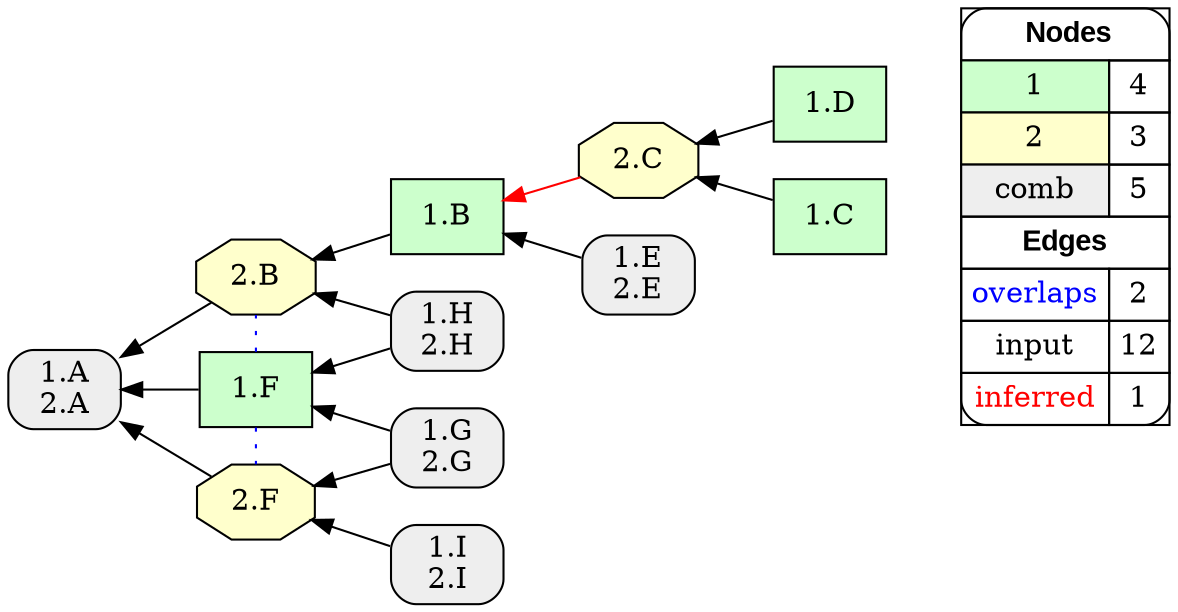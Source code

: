 digraph{
rankdir=RL
node[shape=box style=filled fillcolor="#CCFFCC"] 
"1.D"
"1.F"
"1.B"
"1.C"
node[shape=octagon style=filled fillcolor="#FFFFCC"] 
"2.F"
"2.C"
"2.B"
node[shape=box style="filled,rounded" fillcolor="#EEEEEE"] 
"1.A\n2.A"
"1.I\n2.I"
"1.G\n2.G"
"1.E\n2.E"
"1.H\n2.H"
edge[arrowhead=none style=dotted color="#0000FF" constraint=false penwidth=1]
"1.F" -> "2.B"
"1.F" -> "2.F"
edge[arrowhead=normal style=solid color="#000000" constraint=true penwidth=1]
"1.F" -> "1.A\n2.A"
"1.H\n2.H" -> "1.F"
"1.C" -> "2.C"
"1.H\n2.H" -> "2.B"
"2.F" -> "1.A\n2.A"
"1.G\n2.G" -> "2.F"
"1.G\n2.G" -> "1.F"
"1.B" -> "2.B"
"1.D" -> "2.C"
"1.E\n2.E" -> "1.B"
"2.B" -> "1.A\n2.A"
"1.I\n2.I" -> "2.F"
edge[arrowhead=normal style=solid color="#FF0000" constraint=true penwidth=1]
"2.C" -> "1.B"
edge[arrowhead=normal style=dotted color="#000000" constraint=true penwidth=1]
node[shape=box] 
{rank=source Legend [fillcolor= white margin=0 label=< 
 <TABLE BORDER="0" CELLBORDER="1" CELLSPACING="0" CELLPADDING="4"> 
<TR> <TD COLSPAN="2"><font face="Arial Black"> Nodes</font></TD> </TR> 
<TR> 
 <TD bgcolor="#CCFFCC">1</TD> 
 <TD>4</TD> 
 </TR> 
<TR> 
 <TD bgcolor="#FFFFCC">2</TD> 
 <TD>3</TD> 
 </TR> 
<TR> 
 <TD bgcolor="#EEEEEE">comb</TD> 
 <TD>5</TD> 
 </TR> 
<TR> <TD COLSPAN="2"><font face = "Arial Black"> Edges </font></TD> </TR> 
<TR> 
 <TD><font color ="#0000FF">overlaps</font></TD> 
 <TD>2</TD> 
 </TR> 
<TR> 
 <TD><font color ="#000000">input</font></TD> 
 <TD>12</TD> 
 </TR> 
<TR> 
 <TD><font color ="#FF0000">inferred</font></TD> 
 <TD>1</TD> 
 </TR> 
</TABLE> 
 >] } 
}